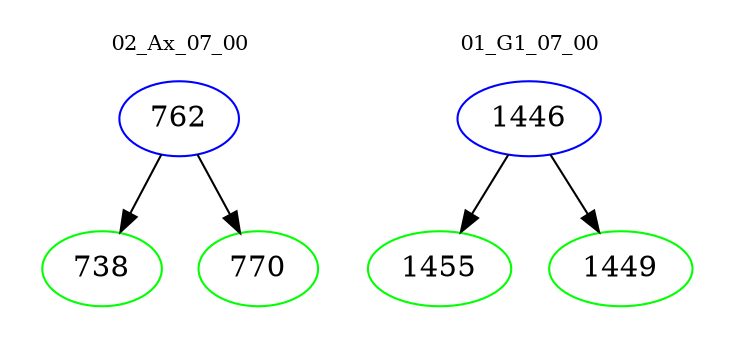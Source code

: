 digraph{
subgraph cluster_0 {
color = white
label = "02_Ax_07_00";
fontsize=10;
T0_762 [label="762", color="blue"]
T0_762 -> T0_738 [color="black"]
T0_738 [label="738", color="green"]
T0_762 -> T0_770 [color="black"]
T0_770 [label="770", color="green"]
}
subgraph cluster_1 {
color = white
label = "01_G1_07_00";
fontsize=10;
T1_1446 [label="1446", color="blue"]
T1_1446 -> T1_1455 [color="black"]
T1_1455 [label="1455", color="green"]
T1_1446 -> T1_1449 [color="black"]
T1_1449 [label="1449", color="green"]
}
}
